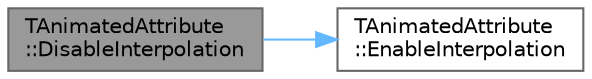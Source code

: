 digraph "TAnimatedAttribute::DisableInterpolation"
{
 // INTERACTIVE_SVG=YES
 // LATEX_PDF_SIZE
  bgcolor="transparent";
  edge [fontname=Helvetica,fontsize=10,labelfontname=Helvetica,labelfontsize=10];
  node [fontname=Helvetica,fontsize=10,shape=box,height=0.2,width=0.4];
  rankdir="LR";
  Node1 [id="Node000001",label="TAnimatedAttribute\l::DisableInterpolation",height=0.2,width=0.4,color="gray40", fillcolor="grey60", style="filled", fontcolor="black",tooltip="Disables the interpolator and returns values in immediate mode."];
  Node1 -> Node2 [id="edge1_Node000001_Node000002",color="steelblue1",style="solid",tooltip=" "];
  Node2 [id="Node000002",label="TAnimatedAttribute\l::EnableInterpolation",height=0.2,width=0.4,color="grey40", fillcolor="white", style="filled",URL="$d3/d6c/classTAnimatedAttribute.html#a43d8d34a924af3d3c44f6a24ff6b7049",tooltip="Enables (or disables) the interpolator and returns values in interpolated or immediate mode."];
}
